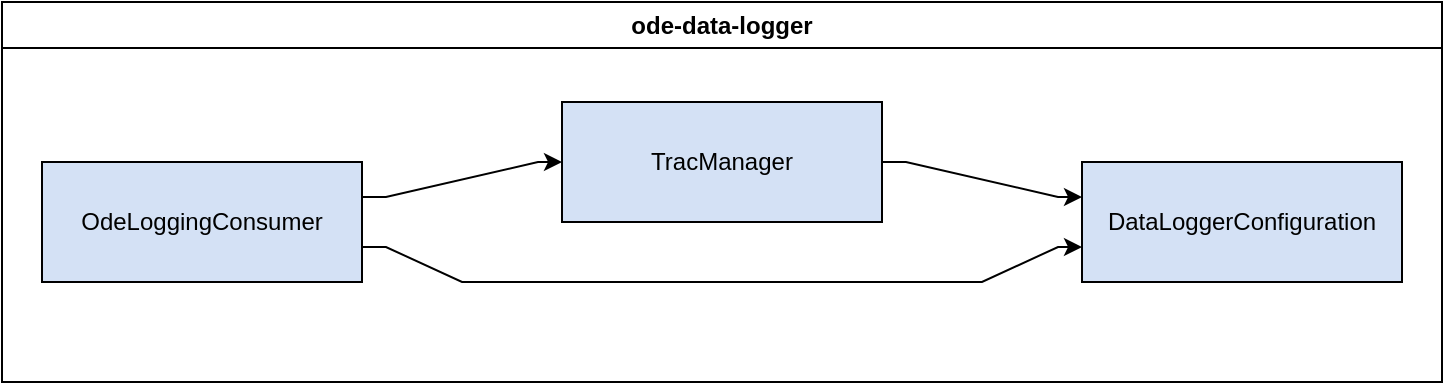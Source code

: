 <mxfile version="24.2.5" type="device">
  <diagram id="C5RBs43oDa-KdzZeNtuy" name="Page-1">
    <mxGraphModel dx="1328" dy="1754" grid="1" gridSize="10" guides="1" tooltips="1" connect="1" arrows="1" fold="1" page="1" pageScale="1" pageWidth="827" pageHeight="1169" math="0" shadow="0">
      <root>
        <mxCell id="WIyWlLk6GJQsqaUBKTNV-0" />
        <mxCell id="WIyWlLk6GJQsqaUBKTNV-1" parent="WIyWlLk6GJQsqaUBKTNV-0" />
        <mxCell id="DR_WjZrev5LTQAYEtIf2-2" style="edgeStyle=orthogonalEdgeStyle;rounded=0;orthogonalLoop=1;jettySize=auto;html=1;noEdgeStyle=1;orthogonal=1;" edge="1" parent="WIyWlLk6GJQsqaUBKTNV-1" source="Jr42eCUc6g5V1k2Y49N9-2" target="DR_WjZrev5LTQAYEtIf2-0">
          <mxGeometry relative="1" as="geometry">
            <Array as="points">
              <mxPoint x="172" y="47.5" />
              <mxPoint x="248" y="30" />
            </Array>
          </mxGeometry>
        </mxCell>
        <mxCell id="DR_WjZrev5LTQAYEtIf2-3" style="edgeStyle=orthogonalEdgeStyle;rounded=0;orthogonalLoop=1;jettySize=auto;html=1;noEdgeStyle=1;orthogonal=1;" edge="1" parent="WIyWlLk6GJQsqaUBKTNV-1" source="Jr42eCUc6g5V1k2Y49N9-2" target="DR_WjZrev5LTQAYEtIf2-1">
          <mxGeometry relative="1" as="geometry">
            <Array as="points">
              <mxPoint x="172" y="72.5" />
              <mxPoint x="210" y="90" />
              <mxPoint x="470" y="90" />
              <mxPoint x="508" y="72.5" />
            </Array>
          </mxGeometry>
        </mxCell>
        <mxCell id="Jr42eCUc6g5V1k2Y49N9-2" value="OdeLoggingConsumer" style="rounded=0;whiteSpace=wrap;html=1;fillColor=#D4E1F5;container=0;" parent="WIyWlLk6GJQsqaUBKTNV-1" vertex="1">
          <mxGeometry y="30" width="160" height="60" as="geometry" />
        </mxCell>
        <mxCell id="DR_WjZrev5LTQAYEtIf2-4" style="edgeStyle=orthogonalEdgeStyle;rounded=0;orthogonalLoop=1;jettySize=auto;html=1;noEdgeStyle=1;orthogonal=1;" edge="1" parent="WIyWlLk6GJQsqaUBKTNV-1" source="DR_WjZrev5LTQAYEtIf2-0" target="DR_WjZrev5LTQAYEtIf2-1">
          <mxGeometry relative="1" as="geometry">
            <Array as="points">
              <mxPoint x="432" y="30" />
              <mxPoint x="508" y="47.5" />
            </Array>
          </mxGeometry>
        </mxCell>
        <mxCell id="DR_WjZrev5LTQAYEtIf2-0" value="TracManager" style="rounded=0;whiteSpace=wrap;html=1;fillColor=#D4E1F5;container=0;" vertex="1" parent="WIyWlLk6GJQsqaUBKTNV-1">
          <mxGeometry x="260" width="160" height="60" as="geometry" />
        </mxCell>
        <mxCell id="DR_WjZrev5LTQAYEtIf2-1" value="DataLoggerConfiguration" style="rounded=0;whiteSpace=wrap;html=1;fillColor=#D4E1F5;container=0;" vertex="1" parent="WIyWlLk6GJQsqaUBKTNV-1">
          <mxGeometry x="520" y="30" width="160" height="60" as="geometry" />
        </mxCell>
        <mxCell id="DR_WjZrev5LTQAYEtIf2-5" value="ode-data-logger" style="swimlane;whiteSpace=wrap;html=1;" vertex="1" parent="WIyWlLk6GJQsqaUBKTNV-1">
          <mxGeometry x="-20" y="-50" width="720" height="190" as="geometry" />
        </mxCell>
      </root>
    </mxGraphModel>
  </diagram>
</mxfile>
